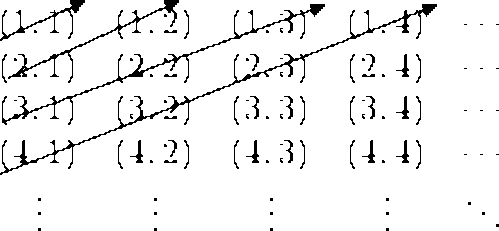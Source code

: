 draw((49, 140)--(50, 140));
draw((49, 140)--(49, 139));
draw((49, 140)--(50, 139));
draw((50, 140)--(51, 140));
draw((50, 140)--(51, 139));
draw((49, 139)--(50, 138));
draw((50, 139)--(51, 138));
draw((51, 140)--(52, 140));
draw((51, 140)--(52, 139));
draw((51, 139)--(52, 138));
draw((50, 138)--(50, 137));
draw((50, 138)--(51, 137));
draw((51, 138)--(52, 137));
draw((52, 140)--(53, 140));
draw((52, 140)--(53, 139));
draw((52, 139)--(53, 138));
draw((52, 138)--(53, 137));
draw((50, 137)--(49, 136));
draw((50, 137)--(50, 136));
draw((50, 137)--(51, 136));
draw((51, 137)--(52, 136));
draw((52, 137)--(53, 136));
draw((53, 140)--(54, 140));
draw((53, 140)--(54, 139));
draw((53, 139)--(54, 138));
draw((53, 138)--(54, 137));
draw((49, 136)--(48, 136));
draw((49, 136)--(48, 135));
draw((50, 136)--(51, 135));
draw((51, 136)--(52, 135));
draw((52, 136)--(53, 135));
draw((54, 140)--(55, 140));
draw((54, 140)--(55, 139));
draw((54, 139)--(55, 138));
draw((48, 136)--(47, 136));
draw((48, 136)--(47, 135));
draw((48, 135)--(49, 134));
draw((51, 135)--(51, 134));
draw((51, 135)--(52, 134));
draw((55, 140)--(56, 140));
draw((55, 140)--(56, 139));
draw((47, 136)--(46, 135));
draw((49, 134)--(49, 133));
draw((46, 135)--(45, 135));
draw((46, 135)--(45, 134));
draw((49, 133)--(50, 132));
draw((45, 135)--(44, 134));
draw((50, 132)--(50, 131));
draw((44, 134)--(43, 134));
draw((50, 131)--(50, 130));
draw((43, 134)--(42, 133));
draw((50, 130)--(50, 129));
draw((42, 133)--(41, 134));
draw((42, 133)--(41, 133));
draw((42, 133)--(41, 132));
draw((50, 129)--(50, 128));
draw((41, 134)--(41, 135));
draw((41, 134)--(40, 134));
draw((41, 133)--(40, 132));
draw((41, 132)--(41, 131));
draw((50, 128)--(50, 127));
draw((40, 134)--(39, 134));
draw((40, 132)--(39, 132));
draw((41, 131)--(41, 130));
draw((50, 127)--(50, 126));
draw((39, 132)--(38, 131));
draw((41, 130)--(41, 129));
draw((50, 126)--(50, 125));
draw((38, 131)--(37, 131));
draw((41, 129)--(41, 128));
draw((50, 125)--(50, 124));
draw((37, 131)--(36, 130));
draw((41, 128)--(41, 127));
draw((50, 124)--(49, 123));
draw((36, 130)--(35, 130));
draw((41, 127)--(41, 126));
draw((49, 123)--(49, 122));
draw((35, 130)--(34, 130));
draw((35, 130)--(34, 129));
draw((41, 126)--(41, 125));
draw((49, 122)--(48, 121));
draw((34, 130)--(33, 129));
draw((41, 125)--(40, 124));
draw((41, 125)--(41, 124));
draw((41, 125)--(42, 124));
draw((33, 129)--(32, 129));
draw((40, 124)--(39, 124));
draw((42, 124)--(43, 124));
draw((32, 129)--(31, 128));
draw((31, 128)--(30, 128));
draw((30, 128)--(29, 127));
draw((29, 127)--(28, 127));
draw((28, 127)--(27, 126));
draw((27, 126)--(26, 126));
draw((26, 126)--(25, 126));
draw((26, 126)--(25, 125));
draw((25, 126)--(24, 127));
draw((25, 126)--(24, 126));
draw((25, 126)--(24, 125));
draw((25, 125)--(24, 124));
draw((25, 125)--(25, 124));
draw((25, 125)--(26, 124));
draw((24, 127)--(24, 128));
draw((24, 126)--(23, 125));
draw((24, 125)--(23, 124));
draw((24, 128)--(24, 129));
draw((23, 125)--(22, 124));
draw((24, 129)--(24, 130));
draw((22, 124)--(21, 124));
draw((24, 130)--(24, 131));
draw((21, 124)--(20, 123));
draw((24, 131)--(24, 132));
draw((20, 123)--(19, 123));
draw((24, 132)--(24, 133));
draw((19, 123)--(18, 122));
draw((24, 133)--(23, 134));
draw((24, 133)--(24, 134));
draw((18, 122)--(17, 122));
draw((18, 122)--(17, 121));
draw((23, 134)--(24, 135));
draw((23, 134)--(22, 134));
draw((17, 122)--(16, 123));
draw((17, 122)--(16, 122));
draw((17, 122)--(16, 121));
draw((16, 123)--(15, 124));
draw((16, 122)--(15, 121));
draw((15, 124)--(15, 125));
draw((15, 121)--(14, 120));
draw((15, 125)--(15, 126));
draw((15, 126)--(15, 127));
draw((15, 127)--(15, 128));
draw((15, 128)--(15, 129));
draw((15, 129)--(15, 130));
draw((15, 130)--(15, 131));
draw((15, 131)--(15, 132));
draw((15, 132)--(16, 133));
draw((16, 133)--(16, 134));
draw((16, 134)--(17, 135));
draw((96, 140)--(97, 140));
draw((96, 140)--(96, 139));
draw((96, 140)--(97, 139));
draw((97, 140)--(98, 140));
draw((97, 140)--(98, 139));
draw((96, 139)--(97, 138));
draw((97, 139)--(98, 138));
draw((98, 140)--(99, 140));
draw((98, 140)--(99, 139));
draw((98, 139)--(99, 138));
draw((97, 138)--(97, 137));
draw((97, 138)--(98, 137));
draw((98, 138)--(99, 137));
draw((99, 140)--(100, 140));
draw((99, 140)--(100, 139));
draw((99, 139)--(100, 138));
draw((99, 138)--(100, 137));
draw((97, 137)--(96, 136));
draw((97, 137)--(97, 136));
draw((97, 137)--(98, 136));
draw((98, 137)--(99, 136));
draw((99, 137)--(100, 136));
draw((100, 140)--(101, 140));
draw((100, 140)--(101, 139));
draw((100, 139)--(101, 138));
draw((100, 138)--(101, 137));
draw((96, 136)--(95, 136));
draw((97, 136)--(98, 135));
draw((98, 136)--(99, 135));
draw((99, 136)--(100, 135));
draw((101, 140)--(102, 140));
draw((101, 140)--(102, 139));
draw((101, 139)--(102, 138));
draw((95, 136)--(94, 136));
draw((95, 136)--(94, 135));
draw((98, 135)--(98, 134));
draw((98, 135)--(99, 134));
draw((100, 135)--(101, 134));
draw((102, 140)--(103, 140));
draw((102, 140)--(103, 139));
draw((94, 136)--(93, 135));
draw((101, 134)--(101, 133));
draw((101, 134)--(102, 133));
draw((93, 135)--(92, 135));
draw((101, 133)--(101, 132));
draw((101, 133)--(102, 132));
draw((92, 135)--(91, 134));
draw((101, 132)--(101, 131));
draw((101, 132)--(102, 131));
draw((91, 134)--(90, 134));
draw((101, 131)--(101, 130));
draw((90, 134)--(89, 133));
draw((101, 130)--(100, 129));
draw((101, 130)--(101, 129));
draw((89, 133)--(88, 133));
draw((100, 129)--(100, 128));
draw((88, 133)--(87, 132));
draw((100, 128)--(99, 127));
draw((87, 132)--(86, 132));
draw((86, 132)--(85, 131));
draw((85, 131)--(84, 131));
draw((84, 131)--(83, 131));
draw((84, 131)--(83, 130));
draw((83, 131)--(82, 132));
draw((83, 131)--(82, 131));
draw((83, 131)--(82, 130));
draw((83, 130)--(82, 129));
draw((82, 132)--(82, 133));
draw((82, 131)--(81, 130));
draw((82, 129)--(82, 128));
draw((82, 133)--(81, 134));
draw((82, 133)--(82, 134));
draw((81, 130)--(80, 129));
draw((82, 128)--(82, 127));
draw((81, 134)--(82, 135));
draw((81, 134)--(80, 134));
draw((80, 129)--(79, 129));
draw((82, 127)--(82, 126));
draw((79, 129)--(78, 128));
draw((82, 126)--(82, 125));
draw((78, 128)--(77, 128));
draw((82, 125)--(81, 124));
draw((82, 125)--(82, 124));
draw((82, 125)--(83, 124));
draw((77, 128)--(76, 127));
draw((81, 124)--(80, 124));
draw((83, 124)--(84, 124));
draw((76, 127)--(75, 127));
draw((75, 127)--(74, 127));
draw((75, 127)--(74, 126));
draw((74, 127)--(73, 128));
draw((74, 127)--(73, 127));
draw((74, 127)--(73, 126));
draw((74, 126)--(73, 125));
draw((73, 128)--(73, 129));
draw((73, 127)--(72, 126));
draw((73, 125)--(73, 124));
draw((73, 129)--(73, 130));
draw((72, 126)--(71, 125));
draw((73, 124)--(74, 123));
draw((73, 130)--(73, 131));
draw((71, 125)--(70, 125));
draw((74, 123)--(74, 122));
draw((73, 131)--(73, 132));
draw((70, 125)--(69, 124));
draw((74, 122)--(75, 121));
draw((73, 132)--(74, 133));
draw((69, 124)--(68, 124));
draw((74, 133)--(74, 134));
draw((68, 124)--(67, 123));
draw((74, 134)--(75, 135));
draw((67, 123)--(66, 123));
draw((66, 123)--(65, 123));
draw((66, 123)--(65, 122));
draw((65, 123)--(64, 122));
draw((64, 122)--(63, 122));
draw((63, 122)--(62, 121));
draw((62, 121)--(61, 121));
draw((61, 121)--(60, 120));
draw((60, 120)--(59, 120));
draw((59, 120)--(58, 119));
draw((58, 119)--(57, 119));
draw((57, 119)--(56, 118));
draw((56, 118)--(55, 118));
draw((55, 118)--(54, 118));
draw((55, 118)--(54, 117));
draw((54, 118)--(53, 117));
draw((53, 117)--(52, 117));
draw((52, 117)--(51, 116));
draw((51, 116)--(50, 116));
draw((50, 116)--(49, 115));
draw((49, 115)--(48, 115));
draw((49, 115)--(48, 114));
draw((48, 115)--(47, 115));
draw((48, 115)--(47, 114));
draw((48, 114)--(48, 113));
draw((47, 115)--(46, 114));
draw((48, 113)--(49, 112));
draw((46, 114)--(45, 114));
draw((46, 114)--(45, 113));
draw((49, 112)--(49, 111));
draw((45, 114)--(44, 113));
draw((49, 111)--(50, 110));
draw((44, 113)--(43, 113));
draw((50, 110)--(50, 109));
draw((43, 113)--(42, 112));
draw((50, 109)--(50, 108));
draw((42, 112)--(41, 113));
draw((42, 112)--(41, 112));
draw((42, 112)--(41, 111));
draw((50, 108)--(50, 107));
draw((41, 113)--(40, 112));
draw((41, 112)--(40, 111));
draw((41, 111)--(41, 110));
draw((50, 107)--(50, 106));
draw((40, 112)--(39, 112));
draw((40, 112)--(39, 111));
draw((41, 110)--(41, 109));
draw((50, 106)--(50, 105));
draw((39, 111)--(38, 110));
draw((41, 109)--(41, 108));
draw((50, 105)--(50, 104));
draw((38, 110)--(37, 110));
draw((41, 108)--(41, 107));
draw((50, 104)--(50, 103));
draw((37, 110)--(36, 110));
draw((37, 110)--(36, 109));
draw((41, 107)--(41, 106));
draw((50, 103)--(50, 102));
draw((36, 110)--(35, 109));
draw((41, 106)--(41, 105));
draw((50, 102)--(49, 101));
draw((35, 109)--(34, 109));
draw((41, 105)--(41, 104));
draw((49, 101)--(49, 100));
draw((34, 109)--(33, 108));
draw((41, 104)--(41, 103));
draw((49, 100)--(48, 99));
draw((33, 108)--(32, 108));
draw((41, 103)--(40, 102));
draw((41, 103)--(41, 102));
draw((41, 103)--(42, 102));
draw((32, 108)--(31, 107));
draw((40, 102)--(39, 102));
draw((42, 102)--(43, 102));
draw((31, 107)--(30, 107));
draw((30, 107)--(29, 106));
draw((29, 106)--(28, 106));
draw((28, 106)--(27, 106));
draw((28, 106)--(27, 105));
draw((27, 106)--(26, 107));
draw((27, 106)--(26, 105));
draw((26, 107)--(26, 108));
draw((26, 107)--(25, 107));
draw((26, 107)--(25, 106));
draw((26, 105)--(25, 105));
draw((26, 105)--(25, 104));
draw((26, 108)--(26, 109));
draw((26, 108)--(27, 109));
draw((25, 106)--(24, 105));
draw((25, 105)--(24, 104));
draw((25, 104)--(26, 103));
draw((26, 109)--(26, 110));
draw((26, 109)--(27, 110));
draw((24, 105)--(23, 104));
draw((24, 104)--(23, 103));
draw((26, 103)--(27, 103));
draw((26, 103)--(25, 102));
draw((26, 103)--(26, 102));
draw((26, 103)--(27, 102));
draw((26, 110)--(26, 111));
draw((26, 110)--(27, 111));
draw((23, 104)--(22, 103));
draw((23, 103)--(22, 102));
draw((23, 103)--(23, 102));
draw((23, 103)--(24, 102));
draw((26, 111)--(26, 112));
draw((22, 103)--(21, 103));
draw((22, 103)--(21, 102));
draw((26, 112)--(25, 113));
draw((21, 103)--(20, 102));
draw((25, 113)--(24, 113));
draw((20, 102)--(19, 102));
draw((24, 113)--(23, 113));
draw((19, 102)--(18, 101));
draw((169, 138)--(170, 138));
draw((169, 138)--(169, 137));
draw((169, 138)--(170, 137));
draw((170, 138)--(171, 138));
draw((170, 138)--(171, 137));
draw((169, 137)--(170, 136));
draw((170, 137)--(171, 136));
draw((171, 138)--(172, 138));
draw((171, 138)--(172, 137));
draw((171, 137)--(172, 136));
draw((170, 136)--(169, 135));
draw((170, 136)--(170, 135));
draw((170, 136)--(171, 135));
draw((171, 136)--(172, 135));
draw((172, 138)--(173, 138));
draw((172, 138)--(173, 137));
draw((172, 137)--(173, 136));
draw((172, 136)--(173, 135));
draw((169, 135)--(168, 135));
draw((169, 135)--(170, 134));
draw((170, 135)--(171, 134));
draw((171, 135)--(172, 134));
draw((172, 135)--(173, 134));
draw((173, 138)--(174, 138));
draw((173, 138)--(174, 137));
draw((173, 137)--(174, 136));
draw((173, 136)--(174, 135));
draw((168, 135)--(167, 134));
draw((170, 134)--(171, 133));
draw((171, 134)--(172, 133));
draw((174, 138)--(175, 138));
draw((174, 138)--(175, 137));
draw((174, 137)--(175, 136));
draw((167, 134)--(166, 134));
draw((171, 133)--(171, 132));
draw((175, 138)--(176, 138));
draw((175, 138)--(176, 137));
draw((166, 134)--(165, 134));
draw((166, 134)--(165, 133));
draw((165, 134)--(164, 135));
draw((165, 134)--(164, 133));
draw((165, 133)--(166, 132));
draw((164, 133)--(163, 133));
draw((166, 132)--(166, 131));
draw((163, 133)--(162, 133));
draw((166, 131)--(166, 130));
draw((162, 133)--(161, 132));
draw((166, 130)--(166, 129));
draw((161, 132)--(160, 133));
draw((161, 132)--(160, 132));
draw((166, 129)--(166, 128));
draw((160, 133)--(159, 134));
draw((160, 133)--(159, 133));
draw((160, 133)--(159, 132));
draw((160, 132)--(159, 131));
draw((166, 128)--(166, 127));
draw((159, 134)--(158, 135));
draw((159, 132)--(158, 131));
draw((159, 131)--(158, 130));
draw((166, 127)--(166, 126));
draw((158, 135)--(157, 135));
draw((158, 131)--(157, 131));
draw((158, 131)--(157, 130));
draw((158, 130)--(159, 129));
draw((166, 126)--(166, 125));
draw((157, 135)--(156, 135));
draw((157, 131)--(156, 130));
draw((159, 129)--(159, 128));
draw((159, 129)--(160, 128));
draw((166, 125)--(166, 124));
draw((156, 130)--(155, 130));
draw((159, 128)--(159, 127));
draw((159, 128)--(160, 127));
draw((166, 124)--(165, 123));
draw((155, 130)--(154, 130));
draw((159, 127)--(159, 126));
draw((159, 127)--(160, 126));
draw((165, 123)--(165, 122));
draw((154, 130)--(153, 129));
draw((159, 126)--(159, 125));
draw((159, 126)--(160, 125));
draw((165, 122)--(164, 121));
draw((153, 129)--(152, 129));
draw((159, 125)--(158, 124));
draw((159, 125)--(159, 124));
draw((152, 129)--(151, 129));
draw((151, 129)--(150, 128));
draw((150, 128)--(149, 128));
draw((149, 128)--(148, 128));
draw((149, 128)--(148, 127));
draw((148, 128)--(147, 127));
draw((147, 127)--(146, 127));
draw((146, 127)--(145, 126));
draw((145, 126)--(144, 126));
draw((144, 126)--(143, 126));
draw((143, 126)--(142, 125));
draw((142, 125)--(141, 125));
draw((142, 125)--(141, 124));
draw((142, 125)--(142, 124));
draw((141, 125)--(140, 126));
draw((141, 125)--(140, 125));
draw((141, 125)--(140, 124));
draw((140, 126)--(140, 127));
draw((140, 125)--(139, 124));
draw((140, 127)--(140, 128));
draw((139, 124)--(138, 124));
draw((140, 128)--(140, 129));
draw((138, 124)--(137, 124));
draw((138, 124)--(137, 123));
draw((140, 129)--(140, 130));
draw((137, 124)--(136, 123));
draw((140, 130)--(140, 131));
draw((136, 123)--(135, 123));
draw((140, 131)--(140, 132));
draw((135, 123)--(134, 122));
draw((140, 132)--(140, 133));
draw((134, 122)--(133, 122));
draw((134, 122)--(133, 121));
draw((140, 133)--(139, 134));
draw((140, 133)--(140, 134));
draw((133, 122)--(132, 123));
draw((133, 122)--(132, 122));
draw((133, 122)--(132, 121));
draw((139, 134)--(140, 135));
draw((139, 134)--(138, 134));
draw((132, 123)--(131, 124));
draw((132, 122)--(131, 121));
draw((131, 124)--(131, 125));
draw((131, 121)--(130, 121));
draw((131, 125)--(131, 126));
draw((130, 121)--(129, 121));
draw((131, 126)--(131, 127));
draw((129, 121)--(128, 120));
draw((131, 127)--(131, 128));
draw((128, 120)--(127, 120));
draw((131, 128)--(131, 129));
draw((127, 120)--(126, 120));
draw((127, 120)--(126, 119));
draw((131, 129)--(131, 130));
draw((126, 120)--(125, 119));
draw((131, 130)--(131, 131));
draw((125, 119)--(124, 119));
draw((131, 131)--(131, 132));
draw((124, 119)--(123, 118));
draw((131, 132)--(132, 133));
draw((123, 118)--(122, 118));
draw((132, 133)--(132, 134));
draw((122, 118)--(121, 118));
draw((132, 134)--(133, 135));
draw((121, 118)--(120, 117));
draw((120, 117)--(119, 117));
draw((119, 117)--(118, 117));
draw((118, 117)--(117, 116));
draw((117, 116)--(116, 116));
draw((116, 116)--(115, 116));
draw((116, 116)--(115, 115));
draw((115, 116)--(114, 115));
draw((114, 115)--(113, 115));
draw((113, 115)--(112, 114));
draw((112, 114)--(111, 114));
draw((111, 114)--(110, 114));
draw((110, 114)--(109, 113));
draw((109, 113)--(108, 113));
draw((108, 113)--(107, 113));
draw((108, 113)--(107, 112));
draw((107, 113)--(106, 113));
draw((107, 113)--(106, 112));
draw((107, 112)--(107, 111));
draw((106, 113)--(105, 112));
draw((107, 111)--(108, 110));
draw((105, 112)--(104, 112));
draw((108, 110)--(108, 109));
draw((104, 112)--(103, 111));
draw((108, 109)--(108, 108));
draw((103, 111)--(102, 111));
draw((103, 111)--(102, 110));
draw((108, 108)--(108, 107));
draw((102, 111)--(101, 112));
draw((102, 111)--(101, 111));
draw((102, 111)--(101, 110));
draw((102, 110)--(101, 109));
draw((102, 110)--(102, 109));
draw((108, 107)--(108, 106));
draw((101, 112)--(100, 113));
draw((101, 111)--(100, 110));
draw((101, 109)--(101, 108));
draw((108, 106)--(108, 105));
draw((100, 113)--(99, 113));
draw((100, 110)--(99, 110));
draw((101, 108)--(100, 107));
draw((101, 108)--(101, 107));
draw((108, 105)--(108, 104));
draw((99, 113)--(98, 113));
draw((99, 110)--(98, 109));
draw((100, 107)--(100, 106));
draw((108, 104)--(108, 103));
draw((98, 109)--(97, 110));
draw((98, 109)--(97, 109));
draw((100, 106)--(99, 105));
draw((108, 103)--(108, 102));
draw((97, 110)--(96, 111));
draw((97, 110)--(96, 110));
draw((97, 110)--(96, 109));
draw((108, 102)--(107, 101));
draw((96, 109)--(95, 108));
draw((107, 101)--(107, 100));
draw((95, 108)--(94, 108));
draw((107, 100)--(106, 99));
draw((94, 108)--(93, 108));
draw((93, 108)--(92, 107));
draw((92, 107)--(91, 107));
draw((91, 107)--(90, 107));
draw((91, 107)--(90, 106));
draw((90, 107)--(89, 106));
draw((89, 106)--(88, 106));
draw((88, 106)--(87, 105));
draw((87, 105)--(86, 105));
draw((86, 105)--(85, 105));
draw((86, 105)--(85, 104));
draw((85, 105)--(84, 104));
draw((85, 104)--(84, 103));
draw((85, 104)--(85, 103));
draw((84, 104)--(83, 104));
draw((84, 104)--(83, 103));
draw((84, 103)--(83, 102));
draw((84, 103)--(84, 102));
draw((84, 103)--(85, 102));
draw((83, 104)--(82, 105));
draw((83, 104)--(82, 104));
draw((83, 104)--(82, 103));
draw((83, 103)--(82, 102));
draw((82, 105)--(83, 106));
draw((82, 105)--(81, 104));
draw((82, 104)--(81, 103));
draw((82, 103)--(81, 102));
draw((83, 106)--(83, 107));
draw((83, 106)--(84, 107));
draw((81, 104)--(80, 103));
draw((81, 103)--(80, 102));
draw((83, 107)--(84, 108));
draw((80, 103)--(79, 103));
draw((80, 103)--(79, 102));
draw((84, 108)--(84, 109));
draw((84, 108)--(85, 109));
draw((79, 103)--(78, 102));
draw((84, 109)--(84, 110));
draw((84, 109)--(85, 110));
draw((78, 102)--(77, 102));
draw((84, 110)--(84, 111));
draw((84, 110)--(85, 111));
draw((77, 102)--(76, 101));
draw((84, 111)--(84, 112));
draw((76, 101)--(75, 101));
draw((84, 112)--(83, 113));
draw((75, 101)--(74, 101));
draw((75, 101)--(74, 100));
draw((83, 113)--(82, 113));
draw((74, 101)--(73, 102));
draw((74, 101)--(73, 101));
draw((74, 101)--(73, 100));
draw((74, 100)--(75, 99));
draw((82, 113)--(81, 113));
draw((73, 102)--(73, 103));
draw((73, 101)--(72, 100));
draw((73, 103)--(73, 104));
draw((72, 100)--(71, 100));
draw((73, 104)--(73, 105));
draw((71, 100)--(70, 99));
draw((73, 105)--(73, 106));
draw((70, 99)--(69, 99));
draw((73, 106)--(73, 107));
draw((69, 99)--(68, 99));
draw((69, 99)--(68, 98));
draw((73, 107)--(73, 108));
draw((68, 99)--(67, 98));
draw((73, 108)--(73, 109));
draw((67, 98)--(66, 98));
draw((73, 109)--(73, 110));
draw((66, 98)--(65, 97));
draw((73, 110)--(74, 111));
draw((65, 97)--(64, 97));
draw((74, 111)--(74, 112));
draw((64, 97)--(63, 97));
draw((74, 112)--(75, 113));
draw((63, 97)--(62, 96));
draw((62, 96)--(61, 96));
draw((61, 96)--(60, 96));
draw((60, 96)--(59, 95));
draw((59, 95)--(58, 95));
draw((58, 95)--(57, 95));
draw((58, 95)--(57, 94));
draw((57, 95)--(56, 94));
draw((56, 94)--(55, 94));
draw((55, 94)--(54, 93));
draw((54, 93)--(53, 93));
draw((53, 93)--(52, 93));
draw((52, 93)--(51, 92));
draw((51, 92)--(50, 92));
draw((50, 92)--(49, 92));
draw((50, 92)--(49, 91));
draw((49, 92)--(48, 92));
draw((49, 92)--(48, 91));
draw((49, 91)--(49, 90));
draw((48, 92)--(47, 91));
draw((49, 90)--(50, 89));
draw((47, 91)--(46, 91));
draw((50, 89)--(50, 88));
draw((46, 91)--(45, 90));
draw((50, 88)--(50, 87));
draw((45, 90)--(44, 90));
draw((50, 87)--(50, 86));
draw((44, 90)--(43, 89));
draw((50, 86)--(50, 85));
draw((43, 89)--(42, 89));
draw((50, 85)--(50, 84));
draw((42, 89)--(41, 90));
draw((42, 89)--(41, 89));
draw((42, 89)--(41, 88));
draw((50, 84)--(50, 83));
draw((41, 90)--(40, 91));
draw((41, 90)--(41, 91));
draw((41, 89)--(40, 88));
draw((41, 88)--(41, 87));
draw((50, 83)--(50, 82));
draw((40, 91)--(41, 92));
draw((40, 91)--(39, 91));
draw((40, 88)--(39, 88));
draw((41, 87)--(41, 86));
draw((50, 82)--(50, 81));
draw((39, 88)--(38, 88));
draw((41, 86)--(41, 85));
draw((50, 81)--(49, 80));
draw((38, 88)--(37, 87));
draw((41, 85)--(41, 84));
draw((49, 80)--(49, 79));
draw((37, 87)--(36, 87));
draw((41, 84)--(41, 83));
draw((49, 79)--(48, 78));
draw((36, 87)--(35, 87));
draw((41, 83)--(41, 82));
draw((35, 87)--(34, 86));
draw((41, 82)--(40, 81));
draw((41, 82)--(41, 81));
draw((41, 82)--(42, 81));
draw((34, 86)--(33, 86));
draw((40, 81)--(39, 81));
draw((42, 81)--(43, 81));
draw((33, 86)--(32, 86));
draw((33, 86)--(32, 85));
draw((32, 86)--(31, 85));
draw((31, 85)--(30, 85));
draw((30, 85)--(29, 84));
draw((29, 84)--(28, 84));
draw((28, 84)--(27, 85));
draw((28, 84)--(27, 84));
draw((28, 84)--(27, 83));
draw((27, 85)--(26, 86));
draw((27, 85)--(26, 85));
draw((27, 85)--(26, 84));
draw((27, 84)--(26, 83));
draw((27, 83)--(26, 82));
draw((27, 83)--(27, 82));
draw((26, 86)--(25, 87));
draw((26, 84)--(25, 83));
draw((26, 82)--(25, 81));
draw((26, 82)--(26, 81));
draw((25, 87)--(26, 88));
draw((25, 87)--(24, 87));
draw((25, 83)--(24, 83));
draw((26, 88)--(26, 89));
draw((26, 88)--(27, 89));
draw((24, 83)--(23, 82));
draw((26, 89)--(26, 90));
draw((26, 89)--(27, 90));
draw((23, 82)--(22, 83));
draw((23, 82)--(22, 82));
draw((23, 82)--(22, 81));
draw((26, 90)--(26, 91));
draw((22, 83)--(21, 83));
draw((22, 83)--(21, 82));
draw((22, 82)--(21, 81));
draw((26, 91)--(25, 92));
draw((21, 82)--(20, 81));
draw((25, 92)--(24, 92));
draw((20, 81)--(19, 81));
draw((24, 92)--(23, 92));
draw((19, 81)--(18, 80));
draw((18, 80)--(17, 80));
draw((17, 80)--(16, 80));
draw((17, 80)--(16, 79));
draw((16, 80)--(15, 81));
draw((16, 80)--(15, 80));
draw((16, 80)--(15, 79));
draw((16, 79)--(17, 78));
draw((15, 81)--(15, 82));
draw((15, 82)--(15, 83));
draw((15, 83)--(15, 84));
draw((15, 84)--(15, 85));
draw((15, 85)--(15, 86));
draw((15, 86)--(15, 87));
draw((15, 87)--(15, 88));
draw((15, 88)--(15, 89));
draw((15, 89)--(16, 90));
draw((16, 90)--(16, 91));
draw((16, 91)--(17, 92));
draw((225, 138)--(226, 138));
draw((225, 138)--(225, 137));
draw((225, 138)--(226, 137));
draw((226, 138)--(227, 138));
draw((226, 138)--(227, 137));
draw((225, 137)--(226, 136));
draw((226, 137)--(227, 136));
draw((227, 138)--(228, 138));
draw((227, 138)--(228, 137));
draw((227, 137)--(228, 136));
draw((226, 136)--(225, 135));
draw((226, 136)--(226, 135));
draw((226, 136)--(227, 135));
draw((227, 136)--(228, 135));
draw((228, 138)--(229, 138));
draw((228, 138)--(229, 137));
draw((228, 137)--(229, 136));
draw((228, 136)--(229, 135));
draw((225, 135)--(224, 135));
draw((225, 135)--(224, 134));
draw((225, 135)--(226, 134));
draw((226, 135)--(227, 134));
draw((227, 135)--(228, 134));
draw((228, 135)--(229, 134));
draw((229, 138)--(230, 138));
draw((229, 138)--(230, 137));
draw((229, 137)--(230, 136));
draw((229, 136)--(230, 135));
draw((224, 135)--(223, 134));
draw((224, 134)--(223, 133));
draw((226, 134)--(227, 133));
draw((227, 134)--(228, 133));
draw((230, 138)--(231, 138));
draw((230, 138)--(231, 137));
draw((230, 137)--(231, 136));
draw((223, 134)--(222, 135));
draw((223, 134)--(222, 134));
draw((223, 133)--(224, 132));
draw((227, 133)--(227, 132));
draw((231, 138)--(232, 138));
draw((231, 138)--(232, 137));
draw((222, 134)--(221, 133));
draw((224, 132)--(224, 131));
draw((221, 133)--(220, 133));
draw((224, 131)--(224, 130));
draw((220, 133)--(219, 133));
draw((224, 130)--(224, 129));
draw((219, 133)--(218, 132));
draw((224, 129)--(224, 128));
draw((218, 132)--(217, 133));
draw((218, 132)--(217, 132));
draw((218, 132)--(217, 131));
draw((224, 128)--(224, 127));
draw((217, 133)--(216, 134));
draw((217, 133)--(217, 134));
draw((217, 133)--(216, 133));
draw((217, 133)--(216, 132));
draw((217, 132)--(216, 131));
draw((217, 131)--(216, 130));
draw((217, 131)--(217, 130));
draw((224, 127)--(224, 126));
draw((216, 134)--(217, 135));
draw((216, 132)--(215, 131));
draw((216, 130)--(216, 129));
draw((216, 130)--(217, 129));
draw((224, 126)--(224, 125));
draw((215, 131)--(214, 131));
draw((216, 129)--(216, 128));
draw((216, 129)--(217, 128));
draw((224, 125)--(224, 124));
draw((214, 131)--(213, 130));
draw((216, 128)--(215, 127));
draw((216, 128)--(216, 127));
draw((216, 128)--(217, 127));
draw((217, 128)--(218, 127));
draw((224, 124)--(223, 123));
draw((213, 130)--(212, 130));
draw((215, 127)--(214, 127));
draw((215, 127)--(216, 126));
draw((216, 127)--(217, 126));
draw((223, 123)--(223, 122));
draw((212, 130)--(211, 130));
draw((212, 130)--(211, 129));
draw((214, 127)--(213, 127));
draw((216, 126)--(216, 125));
draw((216, 126)--(217, 125));
draw((223, 122)--(222, 121));
draw((211, 130)--(210, 129));
draw((213, 127)--(212, 127));
draw((216, 125)--(215, 124));
draw((216, 125)--(216, 124));
draw((216, 125)--(217, 124));
draw((217, 125)--(218, 124));
draw((210, 129)--(209, 129));
draw((209, 129)--(208, 128));
draw((208, 128)--(207, 128));
draw((207, 128)--(206, 128));
draw((207, 128)--(206, 127));
draw((206, 128)--(205, 127));
draw((205, 127)--(204, 127));
draw((204, 127)--(203, 126));
draw((203, 126)--(202, 126));
draw((202, 126)--(201, 126));
draw((201, 126)--(200, 125));
draw((200, 125)--(199, 125));
draw((200, 125)--(199, 124));
draw((200, 125)--(200, 124));
draw((199, 125)--(198, 126));
draw((199, 125)--(198, 125));
draw((199, 125)--(198, 124));
draw((198, 126)--(198, 127));
draw((198, 125)--(197, 124));
draw((198, 127)--(198, 128));
draw((197, 124)--(196, 124));
draw((198, 128)--(198, 129));
draw((196, 124)--(195, 123));
draw((198, 129)--(198, 130));
draw((195, 123)--(194, 123));
draw((198, 130)--(198, 131));
draw((194, 123)--(193, 123));
draw((194, 123)--(193, 122));
draw((198, 131)--(198, 132));
draw((193, 123)--(192, 122));
draw((198, 132)--(198, 133));
draw((192, 122)--(191, 122));
draw((192, 122)--(191, 121));
draw((198, 133)--(197, 134));
draw((198, 133)--(198, 134));
draw((191, 122)--(190, 123));
draw((191, 122)--(190, 122));
draw((191, 122)--(190, 121));
draw((197, 134)--(198, 135));
draw((197, 134)--(196, 134));
draw((190, 123)--(189, 124));
draw((190, 122)--(189, 121));
draw((189, 124)--(189, 125));
draw((189, 121)--(188, 121));
draw((189, 125)--(189, 126));
draw((188, 121)--(187, 120));
draw((189, 126)--(189, 127));
draw((187, 120)--(186, 120));
draw((189, 127)--(189, 128));
draw((186, 120)--(185, 119));
draw((189, 128)--(189, 129));
draw((185, 119)--(184, 119));
draw((189, 129)--(189, 130));
draw((184, 119)--(183, 119));
draw((189, 130)--(189, 131));
draw((183, 119)--(182, 118));
draw((189, 131)--(189, 132));
draw((182, 118)--(181, 118));
draw((189, 132)--(190, 133));
draw((181, 118)--(180, 118));
draw((181, 118)--(180, 117));
draw((190, 133)--(190, 134));
draw((180, 118)--(179, 117));
draw((190, 134)--(191, 135));
draw((179, 117)--(178, 117));
draw((178, 117)--(177, 116));
draw((177, 116)--(176, 116));
draw((176, 116)--(175, 116));
draw((175, 116)--(174, 115));
draw((174, 115)--(173, 115));
draw((173, 115)--(172, 114));
draw((172, 114)--(171, 114));
draw((171, 114)--(170, 114));
draw((170, 114)--(169, 113));
draw((169, 113)--(168, 113));
draw((168, 113)--(167, 113));
draw((168, 113)--(167, 112));
draw((167, 113)--(166, 112));
draw((166, 112)--(165, 112));
draw((166, 112)--(165, 111));
draw((165, 112)--(164, 113));
draw((165, 112)--(164, 111));
draw((165, 111)--(166, 110));
draw((164, 111)--(163, 111));
draw((166, 110)--(166, 109));
draw((163, 111)--(162, 111));
draw((163, 111)--(162, 110));
draw((166, 109)--(166, 108));
draw((162, 111)--(161, 110));
draw((166, 108)--(166, 107));
draw((161, 110)--(160, 111));
draw((161, 110)--(160, 110));
draw((166, 107)--(166, 106));
draw((160, 111)--(159, 112));
draw((160, 111)--(159, 111));
draw((160, 111)--(159, 110));
draw((160, 110)--(159, 109));
draw((166, 106)--(166, 105));
draw((159, 112)--(158, 113));
draw((159, 110)--(158, 109));
draw((159, 109)--(158, 108));
draw((166, 105)--(166, 104));
draw((158, 113)--(157, 113));
draw((158, 109)--(157, 109));
draw((158, 109)--(157, 108));
draw((158, 108)--(159, 107));
draw((166, 104)--(166, 103));
draw((157, 113)--(156, 113));
draw((157, 109)--(156, 108));
draw((159, 107)--(159, 106));
draw((159, 107)--(160, 106));
draw((166, 103)--(166, 102));
draw((156, 108)--(155, 108));
draw((159, 106)--(159, 105));
draw((159, 106)--(160, 105));
draw((166, 102)--(165, 101));
draw((155, 108)--(154, 107));
draw((159, 105)--(159, 104));
draw((159, 105)--(160, 104));
draw((165, 101)--(165, 100));
draw((154, 107)--(153, 107));
draw((159, 104)--(159, 103));
draw((159, 104)--(160, 103));
draw((165, 100)--(164, 99));
draw((153, 107)--(152, 107));
draw((159, 103)--(158, 102));
draw((159, 103)--(159, 102));
draw((152, 107)--(151, 106));
draw((151, 106)--(150, 106));
draw((150, 106)--(149, 106));
draw((150, 106)--(149, 105));
draw((149, 106)--(148, 105));
draw((148, 105)--(147, 105));
draw((147, 105)--(146, 104));
draw((146, 104)--(145, 104));
draw((146, 104)--(147, 103));
draw((145, 104)--(144, 104));
draw((147, 103)--(147, 102));
draw((147, 103)--(148, 102));
draw((144, 104)--(143, 104));
draw((144, 104)--(143, 103));
draw((143, 104)--(142, 103));
draw((143, 103)--(142, 102));
draw((143, 103)--(143, 102));
draw((142, 103)--(141, 103));
draw((142, 103)--(141, 102));
draw((141, 103)--(140, 102));
draw((140, 102)--(139, 102));
draw((139, 102)--(138, 103));
draw((139, 102)--(138, 102));
draw((139, 102)--(138, 101));
draw((138, 103)--(137, 102));
draw((138, 102)--(137, 101));
draw((137, 102)--(136, 101));
draw((137, 101)--(136, 100));
draw((136, 101)--(135, 100));
draw((135, 100)--(134, 100));
draw((134, 100)--(133, 99));
draw((133, 99)--(132, 100));
draw((133, 99)--(132, 99));
draw((132, 100)--(132, 101));
draw((132, 100)--(131, 99));
draw((132, 101)--(131, 102));
draw((131, 99)--(130, 98));
draw((131, 102)--(131, 103));
draw((130, 98)--(129, 98));
draw((131, 103)--(131, 104));
draw((129, 98)--(128, 97));
draw((131, 104)--(131, 105));
draw((128, 97)--(127, 97));
draw((131, 105)--(131, 106));
draw((127, 97)--(126, 97));
draw((131, 106)--(131, 107));
draw((126, 97)--(125, 96));
draw((131, 107)--(131, 108));
draw((125, 96)--(124, 96));
draw((131, 108)--(131, 109));
draw((124, 96)--(123, 96));
draw((124, 96)--(123, 95));
draw((131, 109)--(131, 110));
draw((123, 96)--(122, 95));
draw((131, 110)--(132, 111));
draw((122, 95)--(121, 95));
draw((132, 111)--(132, 112));
draw((121, 95)--(120, 94));
draw((132, 112)--(133, 113));
draw((120, 94)--(119, 94));
draw((119, 94)--(118, 94));
draw((119, 94)--(118, 93));
draw((118, 94)--(117, 93));
draw((117, 93)--(116, 93));
draw((116, 93)--(115, 92));
draw((115, 92)--(114, 92));
draw((114, 92)--(113, 92));
draw((113, 92)--(112, 91));
draw((112, 91)--(111, 91));
draw((111, 91)--(110, 90));
draw((110, 90)--(109, 90));
draw((109, 90)--(108, 90));
draw((109, 90)--(108, 89));
draw((108, 90)--(107, 91));
draw((108, 90)--(107, 90));
draw((108, 90)--(107, 89));
draw((108, 89)--(108, 88));
draw((107, 91)--(106, 92));
draw((107, 90)--(106, 89));
draw((108, 88)--(108, 87));
draw((106, 89)--(105, 89));
draw((106, 89)--(105, 88));
draw((108, 87)--(108, 86));
draw((105, 89)--(104, 88));
draw((108, 86)--(108, 85));
draw((104, 88)--(103, 88));
draw((108, 85)--(108, 84));
draw((103, 88)--(102, 89));
draw((103, 88)--(102, 88));
draw((103, 88)--(102, 87));
draw((108, 84)--(108, 83));
draw((102, 89)--(101, 90));
draw((102, 89)--(102, 90));
draw((102, 89)--(101, 89));
draw((102, 89)--(101, 88));
draw((102, 88)--(101, 87));
draw((102, 87)--(101, 86));
draw((108, 83)--(108, 82));
draw((101, 90)--(101, 91));
draw((101, 88)--(100, 87));
draw((101, 87)--(100, 86));
draw((101, 86)--(100, 85));
draw((108, 82)--(108, 81));
draw((101, 91)--(100, 92));
draw((100, 87)--(99, 86));
draw((100, 85)--(99, 84));
draw((108, 81)--(107, 80));
draw((100, 92)--(99, 92));
draw((99, 86)--(98, 86));
draw((107, 80)--(107, 79));
draw((99, 92)--(98, 92));
draw((98, 86)--(97, 85));
draw((107, 79)--(106, 78));
draw((97, 85)--(96, 85));
draw((96, 85)--(95, 85));
draw((95, 85)--(94, 84));
draw((94, 84)--(93, 84));
draw((93, 84)--(92, 84));
draw((93, 84)--(92, 83));
draw((92, 84)--(91, 83));
draw((91, 83)--(90, 83));
draw((91, 83)--(90, 82));
draw((90, 83)--(89, 82));
draw((90, 82)--(89, 81));
draw((90, 82)--(90, 81));
draw((89, 82)--(88, 82));
draw((88, 82)--(87, 82));
draw((87, 82)--(86, 81));
draw((86, 81)--(85, 82));
draw((86, 81)--(85, 81));
draw((85, 82)--(84, 83));
draw((85, 82)--(85, 83));
draw((85, 82)--(84, 82));
draw((85, 82)--(84, 81));
draw((85, 81)--(84, 80));
draw((84, 83)--(84, 84));
draw((84, 83)--(85, 84));
draw((84, 82)--(83, 81));
draw((84, 81)--(83, 80));
draw((84, 84)--(84, 85));
draw((84, 84)--(85, 85));
draw((83, 81)--(82, 80));
draw((84, 85)--(84, 86));
draw((82, 80)--(81, 79));
draw((84, 86)--(83, 87));
draw((81, 79)--(80, 79));
draw((83, 87)--(84, 88));
draw((83, 87)--(82, 87));
draw((80, 79)--(79, 79));
draw((80, 79)--(79, 78));
draw((84, 88)--(84, 89));
draw((84, 88)--(85, 89));
draw((79, 79)--(78, 78));
draw((84, 89)--(84, 90));
draw((84, 89)--(85, 90));
draw((78, 78)--(77, 78));
draw((84, 90)--(84, 91));
draw((77, 78)--(76, 77));
draw((84, 91)--(83, 92));
draw((76, 77)--(75, 78));
draw((76, 77)--(75, 77));
draw((83, 92)--(82, 92));
draw((75, 78)--(74, 79));
draw((75, 78)--(74, 77));
draw((75, 77)--(74, 76));
draw((82, 92)--(81, 92));
draw((74, 79)--(74, 80));
draw((74, 77)--(73, 76));
draw((74, 80)--(73, 81));
draw((73, 76)--(72, 76));
draw((73, 81)--(73, 82));
draw((72, 76)--(71, 75));
draw((73, 82)--(73, 83));
draw((71, 75)--(70, 75));
draw((73, 83)--(73, 84));
draw((70, 75)--(69, 75));
draw((73, 84)--(73, 85));
draw((69, 75)--(68, 74));
draw((73, 85)--(73, 86));
draw((68, 74)--(67, 74));
draw((73, 86)--(73, 87));
draw((67, 74)--(66, 73));
draw((73, 87)--(73, 88));
draw((66, 73)--(65, 73));
draw((73, 88)--(73, 89));
draw((65, 73)--(64, 73));
draw((73, 89)--(74, 90));
draw((64, 73)--(63, 72));
draw((74, 90)--(74, 91));
draw((63, 72)--(62, 72));
draw((74, 91)--(75, 92));
draw((62, 72)--(61, 72));
draw((62, 72)--(61, 71));
draw((61, 72)--(60, 71));
draw((60, 71)--(59, 71));
draw((59, 71)--(58, 70));
draw((58, 70)--(57, 70));
draw((57, 70)--(56, 70));
draw((56, 70)--(55, 69));
draw((55, 69)--(54, 69));
draw((54, 69)--(53, 68));
draw((53, 68)--(52, 68));
draw((52, 68)--(51, 68));
draw((51, 68)--(50, 68));
draw((51, 68)--(50, 67));
draw((50, 68)--(49, 69));
draw((50, 68)--(49, 68));
draw((50, 68)--(49, 67));
draw((50, 67)--(50, 66));
draw((49, 69)--(48, 70));
draw((49, 68)--(48, 67));
draw((49, 67)--(48, 66));
draw((50, 66)--(50, 65));
draw((48, 67)--(47, 66));
draw((50, 65)--(50, 64));
draw((47, 66)--(46, 66));
draw((50, 64)--(50, 63));
draw((46, 66)--(45, 65));
draw((50, 63)--(50, 62));
draw((45, 65)--(44, 65));
draw((50, 62)--(50, 61));
draw((44, 65)--(43, 65));
draw((50, 61)--(50, 60));
draw((43, 65)--(42, 64));
draw((50, 60)--(50, 59));
draw((42, 64)--(41, 65));
draw((42, 64)--(41, 64));
draw((42, 64)--(41, 63));
draw((50, 59)--(49, 58));
draw((41, 65)--(41, 66));
draw((41, 64)--(40, 63));
draw((41, 63)--(41, 62));
draw((49, 58)--(49, 57));
draw((41, 66)--(41, 67));
draw((40, 63)--(39, 63));
draw((41, 62)--(41, 61));
draw((49, 57)--(48, 56));
draw((41, 67)--(41, 68));
draw((39, 63)--(38, 63));
draw((41, 61)--(41, 60));
draw((41, 68)--(40, 69));
draw((41, 68)--(41, 69));
draw((38, 63)--(37, 62));
draw((41, 60)--(40, 59));
draw((41, 60)--(41, 59));
draw((41, 60)--(42, 59));
draw((40, 69)--(41, 70));
draw((40, 69)--(39, 69));
draw((37, 62)--(36, 62));
draw((40, 59)--(39, 59));
draw((42, 59)--(43, 59));
draw((36, 62)--(35, 61));
draw((35, 61)--(34, 61));
draw((34, 61)--(33, 61));
draw((33, 61)--(32, 60));
draw((32, 60)--(31, 60));
draw((32, 60)--(31, 59));
draw((32, 60)--(32, 59));
draw((31, 60)--(30, 60));
draw((31, 60)--(30, 59));
draw((30, 60)--(29, 59));
draw((29, 59)--(28, 59));
draw((28, 59)--(27, 59));
draw((28, 59)--(27, 58));
draw((27, 59)--(26, 60));
draw((27, 59)--(26, 59));
draw((27, 59)--(26, 58));
draw((26, 60)--(25, 61));
draw((26, 60)--(26, 61));
draw((26, 60)--(25, 60));
draw((26, 60)--(25, 59));
draw((26, 59)--(25, 58));
draw((25, 61)--(24, 62));
draw((25, 61)--(25, 62));
draw((25, 61)--(26, 62));
draw((26, 61)--(27, 62));
draw((25, 60)--(24, 59));
draw((25, 58)--(24, 57));
draw((24, 62)--(25, 63));
draw((24, 62)--(23, 62));
draw((25, 62)--(26, 63));
draw((24, 57)--(23, 57));
draw((25, 63)--(25, 64));
draw((25, 63)--(26, 64));
draw((23, 62)--(22, 62));
draw((23, 57)--(22, 56));
draw((25, 64)--(25, 65));
draw((25, 64)--(26, 65));
draw((22, 62)--(21, 62));
draw((22, 56)--(21, 56));
draw((25, 65)--(25, 66));
draw((25, 65)--(26, 66));
draw((21, 56)--(20, 56));
draw((25, 66)--(25, 67));
draw((25, 66)--(26, 67));
draw((20, 56)--(19, 55));
draw((25, 67)--(25, 68));
draw((25, 67)--(26, 68));
draw((19, 55)--(18, 55));
draw((25, 68)--(25, 69));
draw((25, 68)--(26, 69));
draw((18, 55)--(17, 56));
draw((18, 55)--(17, 55));
draw((18, 55)--(17, 54));
draw((25, 69)--(26, 70));
draw((17, 56)--(16, 57));
draw((17, 55)--(16, 54));
draw((16, 57)--(16, 58));
draw((16, 54)--(15, 54));
draw((16, 58)--(15, 59));
draw((15, 54)--(14, 53));
draw((15, 59)--(15, 60));
draw((15, 60)--(15, 61));
draw((15, 61)--(15, 62));
draw((15, 62)--(15, 63));
draw((15, 63)--(15, 64));
draw((15, 64)--(15, 65));
draw((15, 65)--(15, 66));
draw((15, 66)--(15, 67));
draw((15, 67)--(16, 68));
draw((16, 68)--(16, 69));
draw((16, 69)--(17, 70));
draw((106, 135)--(107, 134));
draw((107, 134)--(107, 133));
draw((107, 133)--(108, 132));
draw((108, 132)--(108, 131));
draw((108, 131)--(108, 130));
draw((108, 130)--(108, 129));
draw((108, 129)--(108, 128));
draw((108, 128)--(108, 127));
draw((108, 127)--(108, 126));
draw((108, 126)--(108, 125));
draw((108, 125)--(108, 124));
draw((108, 124)--(107, 123));
draw((107, 123)--(107, 122));
draw((107, 122)--(106, 121));
draw((96, 133)--(96, 132));
draw((96, 133)--(97, 132));
draw((154, 133)--(155, 133));
draw((246, 128)--(247, 128));
draw((254, 128)--(255, 128));
draw((262, 128)--(263, 128));
draw((154, 126)--(155, 126));
draw((154, 126)--(154, 125));
draw((154, 125)--(155, 124));
draw((31, 125)--(31, 124));
draw((31, 125)--(32, 124));
draw((89, 125)--(89, 124));
draw((89, 125)--(90, 124));
draw((97, 125)--(96, 124));
draw((97, 125)--(97, 124));
draw((97, 125)--(98, 124));
draw((98, 124)--(99, 124));
draw((99, 124)--(100, 124));
draw((100, 124)--(101, 125));
draw((100, 124)--(101, 124));
draw((101, 125)--(102, 125));
draw((101, 125)--(102, 124));
draw((147, 125)--(147, 124));
draw((147, 125)--(148, 124));
draw((205, 125)--(205, 124));
draw((205, 125)--(206, 124));
draw((17, 113)--(16, 112));
draw((16, 112)--(16, 111));
draw((16, 111)--(15, 110));
draw((15, 110)--(15, 109));
draw((15, 109)--(15, 108));
draw((15, 108)--(15, 107));
draw((15, 107)--(15, 106));
draw((15, 106)--(15, 105));
draw((15, 105)--(15, 104));
draw((15, 104)--(15, 103));
draw((15, 103)--(15, 102));
draw((15, 102)--(16, 101));
draw((16, 101)--(16, 100));
draw((16, 100)--(17, 99));
draw((139, 113)--(140, 113));
draw((140, 113)--(141, 113));
draw((141, 113)--(142, 112));
draw((142, 112)--(142, 111));
draw((142, 112)--(143, 111));
draw((142, 111)--(142, 110));
draw((142, 111)--(143, 110));
draw((142, 110)--(142, 109));
draw((142, 110)--(143, 109));
draw((142, 109)--(142, 108));
draw((142, 108)--(141, 107));
draw((142, 108)--(142, 107));
draw((141, 107)--(141, 106));
draw((141, 106)--(140, 105));
draw((191, 113)--(190, 112));
draw((190, 112)--(190, 111));
draw((190, 111)--(189, 110));
draw((189, 110)--(189, 109));
draw((189, 109)--(189, 108));
draw((189, 108)--(189, 107));
draw((189, 107)--(189, 106));
draw((189, 106)--(189, 105));
draw((189, 105)--(189, 104));
draw((189, 104)--(189, 103));
draw((189, 103)--(189, 102));
draw((189, 102)--(190, 101));
draw((190, 101)--(190, 100));
draw((190, 100)--(191, 99));
draw((197, 113)--(198, 113));
draw((198, 113)--(199, 113));
draw((199, 113)--(200, 112));
draw((200, 112)--(200, 111));
draw((200, 112)--(201, 111));
draw((200, 111)--(200, 110));
draw((200, 111)--(201, 110));
draw((200, 110)--(200, 109));
draw((200, 110)--(201, 109));
draw((200, 109)--(200, 108));
draw((200, 108)--(199, 107));
draw((200, 108)--(200, 107));
draw((199, 107)--(199, 106));
draw((199, 106)--(198, 105));
draw((217, 113)--(216, 112));
draw((217, 113)--(217, 112));
draw((216, 112)--(216, 111));
draw((216, 112)--(217, 111));
draw((216, 111)--(216, 110));
draw((216, 111)--(217, 110));
draw((216, 110)--(216, 109));
draw((216, 110)--(217, 109));
draw((216, 109)--(216, 108));
draw((216, 109)--(217, 108));
draw((216, 108)--(216, 107));
draw((216, 108)--(217, 107));
draw((216, 107)--(216, 106));
draw((216, 107)--(217, 106));
draw((216, 106)--(215, 105));
draw((216, 106)--(216, 105));
draw((216, 106)--(217, 105));
draw((217, 106)--(218, 105));
draw((215, 105)--(214, 105));
draw((215, 105)--(216, 104));
draw((216, 105)--(217, 104));
draw((214, 105)--(213, 105));
draw((216, 104)--(216, 103));
draw((216, 104)--(217, 103));
draw((213, 105)--(212, 105));
draw((216, 103)--(215, 102));
draw((216, 103)--(216, 102));
draw((216, 103)--(217, 102));
draw((217, 103)--(218, 102));
draw((222, 113)--(223, 112));
draw((223, 112)--(223, 111));
draw((223, 111)--(224, 110));
draw((224, 110)--(224, 109));
draw((224, 109)--(224, 108));
draw((224, 108)--(224, 107));
draw((224, 107)--(224, 106));
draw((224, 106)--(224, 105));
draw((224, 105)--(224, 104));
draw((224, 104)--(224, 103));
draw((224, 103)--(224, 102));
draw((224, 102)--(223, 101));
draw((223, 101)--(223, 100));
draw((223, 100)--(222, 99));
draw((21, 111)--(21, 110));
draw((21, 111)--(22, 110));
draw((79, 111)--(79, 110));
draw((79, 111)--(80, 110));
draw((137, 111)--(137, 110));
draw((137, 111)--(138, 110));
draw((154, 111)--(155, 111));
draw((195, 111)--(195, 110));
draw((195, 111)--(196, 110));
draw((246, 106)--(247, 106));
draw((254, 106)--(255, 106));
draw((262, 106)--(263, 106));
draw((154, 104)--(155, 104));
draw((154, 104)--(154, 103));
draw((154, 103)--(155, 102));
draw((31, 103)--(31, 102));
draw((31, 103)--(32, 102));
draw((89, 103)--(89, 102));
draw((89, 103)--(90, 102));
draw((97, 103)--(96, 102));
draw((97, 103)--(97, 102));
draw((97, 103)--(98, 102));
draw((98, 102)--(99, 102));
draw((99, 102)--(100, 102));
draw((100, 102)--(101, 103));
draw((100, 102)--(101, 102));
draw((101, 103)--(102, 103));
draw((101, 103)--(102, 102));
draw((196, 103)--(195, 102));
draw((196, 103)--(196, 102));
draw((196, 103)--(197, 102));
draw((197, 102)--(198, 102));
draw((198, 102)--(199, 102));
draw((199, 102)--(200, 103));
draw((199, 102)--(200, 102));
draw((200, 103)--(201, 103));
draw((200, 103)--(201, 102));
draw((205, 103)--(205, 102));
draw((205, 103)--(206, 102));
draw((133, 92)--(132, 91));
draw((132, 91)--(132, 90));
draw((132, 90)--(131, 89));
draw((131, 89)--(131, 88));
draw((131, 88)--(131, 87));
draw((131, 87)--(131, 86));
draw((131, 86)--(131, 85));
draw((131, 85)--(131, 84));
draw((131, 84)--(131, 83));
draw((131, 83)--(131, 82));
draw((131, 82)--(131, 81));
draw((131, 81)--(132, 80));
draw((132, 80)--(132, 79));
draw((132, 79)--(133, 78));
draw((139, 92)--(140, 92));
draw((140, 92)--(141, 92));
draw((141, 92)--(142, 91));
draw((142, 91)--(142, 90));
draw((142, 91)--(143, 90));
draw((142, 90)--(142, 89));
draw((142, 90)--(143, 89));
draw((142, 89)--(142, 88));
draw((142, 88)--(141, 87));
draw((141, 87)--(140, 87));
draw((141, 87)--(142, 86));
draw((142, 86)--(142, 85));
draw((142, 86)--(143, 85));
draw((142, 85)--(142, 84));
draw((142, 85)--(143, 84));
draw((142, 84)--(142, 83));
draw((142, 84)--(143, 83));
draw((142, 83)--(142, 82));
draw((142, 83)--(143, 82));
draw((142, 82)--(141, 81));
draw((142, 82)--(142, 81));
draw((156, 92)--(157, 92));
draw((157, 92)--(158, 92));
draw((158, 92)--(159, 91));
draw((159, 91)--(159, 90));
draw((159, 91)--(160, 90));
draw((159, 90)--(159, 89));
draw((159, 90)--(160, 89));
draw((159, 89)--(159, 88));
draw((159, 88)--(158, 87));
draw((158, 87)--(157, 87));
draw((158, 87)--(159, 86));
draw((159, 86)--(159, 85));
draw((159, 86)--(160, 85));
draw((159, 85)--(159, 84));
draw((159, 85)--(160, 84));
draw((159, 84)--(159, 83));
draw((159, 84)--(160, 83));
draw((159, 83)--(159, 82));
draw((159, 83)--(160, 82));
draw((159, 82)--(158, 81));
draw((159, 82)--(159, 81));
draw((164, 92)--(165, 91));
draw((165, 91)--(165, 90));
draw((165, 90)--(166, 89));
draw((166, 89)--(166, 88));
draw((166, 88)--(166, 87));
draw((166, 87)--(166, 86));
draw((166, 86)--(166, 85));
draw((166, 85)--(166, 84));
draw((166, 84)--(166, 83));
draw((166, 83)--(166, 82));
draw((166, 82)--(166, 81));
draw((166, 81)--(165, 80));
draw((165, 80)--(165, 79));
draw((165, 79)--(164, 78));
draw((191, 92)--(190, 91));
draw((190, 91)--(190, 90));
draw((190, 90)--(189, 89));
draw((189, 89)--(189, 88));
draw((189, 88)--(189, 87));
draw((189, 87)--(189, 86));
draw((189, 86)--(189, 85));
draw((189, 85)--(189, 84));
draw((189, 84)--(189, 83));
draw((189, 83)--(189, 82));
draw((189, 82)--(189, 81));
draw((189, 81)--(190, 80));
draw((190, 80)--(190, 79));
draw((190, 79)--(191, 78));
draw((197, 92)--(198, 92));
draw((198, 92)--(199, 92));
draw((199, 92)--(200, 91));
draw((200, 91)--(200, 90));
draw((200, 91)--(201, 90));
draw((200, 90)--(200, 89));
draw((200, 90)--(201, 89));
draw((200, 89)--(200, 88));
draw((200, 88)--(199, 87));
draw((199, 87)--(198, 87));
draw((199, 87)--(200, 86));
draw((200, 86)--(200, 85));
draw((200, 86)--(201, 85));
draw((200, 85)--(200, 84));
draw((200, 85)--(201, 84));
draw((200, 84)--(200, 83));
draw((200, 84)--(201, 83));
draw((200, 83)--(200, 82));
draw((200, 83)--(201, 82));
draw((200, 82)--(199, 81));
draw((200, 82)--(200, 81));
draw((217, 92)--(216, 91));
draw((217, 92)--(217, 91));
draw((216, 91)--(216, 90));
draw((216, 91)--(217, 90));
draw((216, 90)--(216, 89));
draw((216, 90)--(217, 89));
draw((216, 89)--(216, 88));
draw((216, 89)--(217, 88));
draw((216, 88)--(216, 87));
draw((216, 88)--(217, 87));
draw((216, 87)--(216, 86));
draw((216, 87)--(217, 86));
draw((216, 86)--(216, 85));
draw((216, 86)--(217, 85));
draw((216, 85)--(215, 84));
draw((216, 85)--(216, 84));
draw((216, 85)--(217, 84));
draw((217, 85)--(218, 84));
draw((215, 84)--(214, 84));
draw((215, 84)--(216, 83));
draw((216, 84)--(217, 83));
draw((214, 84)--(213, 84));
draw((216, 83)--(216, 82));
draw((216, 83)--(217, 82));
draw((213, 84)--(212, 84));
draw((216, 82)--(215, 81));
draw((216, 82)--(216, 81));
draw((216, 82)--(217, 81));
draw((217, 82)--(218, 81));
draw((222, 92)--(223, 91));
draw((223, 91)--(223, 90));
draw((223, 90)--(224, 89));
draw((224, 89)--(224, 88));
draw((224, 88)--(224, 87));
draw((224, 87)--(224, 86));
draw((224, 86)--(224, 85));
draw((224, 85)--(224, 84));
draw((224, 84)--(224, 83));
draw((224, 83)--(224, 82));
draw((224, 82)--(224, 81));
draw((224, 81)--(223, 80));
draw((223, 80)--(223, 79));
draw((223, 79)--(222, 78));
draw((21, 90)--(22, 90));
draw((79, 90)--(80, 90));
draw((96, 90)--(96, 89));
draw((96, 90)--(97, 89));
draw((137, 90)--(138, 90));
draw((154, 90)--(155, 90));
draw((195, 90)--(196, 90));
draw((246, 85)--(247, 85));
draw((254, 85)--(255, 85));
draw((262, 85)--(263, 85));
draw((79, 83)--(80, 83));
draw((79, 83)--(79, 82));
draw((79, 82)--(80, 81));
draw((137, 83)--(138, 83));
draw((137, 83)--(137, 82));
draw((137, 82)--(138, 81));
draw((154, 83)--(155, 83));
draw((154, 83)--(154, 82));
draw((154, 82)--(155, 81));
draw((195, 83)--(196, 83));
draw((195, 83)--(195, 82));
draw((195, 82)--(196, 81));
draw((31, 82)--(31, 81));
draw((31, 82)--(32, 81));
draw((97, 82)--(96, 81));
draw((97, 82)--(97, 81));
draw((97, 82)--(98, 81));
draw((98, 81)--(99, 81));
draw((99, 81)--(100, 81));
draw((100, 81)--(101, 82));
draw((100, 81)--(101, 81));
draw((101, 82)--(102, 82));
draw((101, 82)--(102, 81));
draw((147, 82)--(147, 81));
draw((147, 82)--(148, 81));
draw((205, 82)--(205, 81));
draw((205, 82)--(206, 81));
draw((75, 70)--(74, 69));
draw((74, 69)--(74, 68));
draw((74, 68)--(73, 67));
draw((73, 67)--(73, 66));
draw((73, 66)--(73, 65));
draw((73, 65)--(73, 64));
draw((73, 64)--(73, 63));
draw((73, 63)--(73, 62));
draw((73, 62)--(73, 61));
draw((73, 61)--(73, 60));
draw((73, 60)--(73, 59));
draw((73, 59)--(74, 58));
draw((74, 58)--(74, 57));
draw((74, 57)--(75, 56));
draw((84, 70)--(83, 69));
draw((84, 70)--(84, 69));
draw((83, 69)--(83, 68));
draw((83, 69)--(84, 68));
draw((83, 68)--(83, 67));
draw((83, 68)--(84, 67));
draw((83, 67)--(83, 66));
draw((83, 67)--(84, 66));
draw((83, 66)--(83, 65));
draw((83, 66)--(84, 65));
draw((83, 65)--(83, 64));
draw((83, 65)--(84, 64));
draw((83, 64)--(83, 63));
draw((83, 64)--(84, 63));
draw((83, 63)--(82, 62));
draw((83, 63)--(83, 62));
draw((83, 63)--(84, 62));
draw((84, 63)--(85, 62));
draw((82, 62)--(81, 62));
draw((82, 62)--(83, 61));
draw((83, 62)--(84, 61));
draw((81, 62)--(80, 62));
draw((83, 61)--(83, 60));
draw((83, 61)--(84, 60));
draw((80, 62)--(79, 62));
draw((83, 60)--(82, 59));
draw((83, 60)--(83, 59));
draw((83, 60)--(84, 59));
draw((84, 60)--(85, 59));
draw((98, 70)--(99, 70));
draw((99, 70)--(100, 70));
draw((100, 70)--(101, 69));
draw((101, 69)--(101, 68));
draw((101, 69)--(102, 68));
draw((101, 68)--(101, 67));
draw((101, 68)--(102, 67));
draw((101, 67)--(101, 66));
draw((101, 67)--(102, 66));
draw((101, 66)--(101, 65));
draw((101, 65)--(100, 64));
draw((101, 65)--(101, 64));
draw((100, 64)--(100, 63));
draw((100, 63)--(99, 62));
draw((106, 70)--(107, 69));
draw((107, 69)--(107, 68));
draw((107, 68)--(108, 67));
draw((108, 67)--(108, 66));
draw((108, 66)--(108, 65));
draw((108, 65)--(108, 64));
draw((108, 64)--(108, 63));
draw((108, 63)--(108, 62));
draw((108, 62)--(108, 61));
draw((108, 61)--(108, 60));
draw((108, 60)--(108, 59));
draw((108, 59)--(107, 58));
draw((107, 58)--(107, 57));
draw((107, 57)--(106, 56));
draw((133, 70)--(132, 69));
draw((132, 69)--(132, 68));
draw((132, 68)--(131, 67));
draw((131, 67)--(131, 66));
draw((131, 66)--(131, 65));
draw((131, 65)--(131, 64));
draw((131, 64)--(131, 63));
draw((131, 63)--(131, 62));
draw((131, 62)--(131, 61));
draw((131, 61)--(131, 60));
draw((131, 60)--(131, 59));
draw((131, 59)--(132, 58));
draw((132, 58)--(132, 57));
draw((132, 57)--(133, 56));
draw((142, 70)--(141, 69));
draw((142, 70)--(142, 69));
draw((141, 69)--(141, 68));
draw((141, 69)--(142, 68));
draw((141, 68)--(141, 67));
draw((141, 68)--(142, 67));
draw((141, 67)--(141, 66));
draw((141, 67)--(142, 66));
draw((141, 66)--(141, 65));
draw((141, 66)--(142, 65));
draw((141, 65)--(141, 64));
draw((141, 65)--(142, 64));
draw((141, 64)--(141, 63));
draw((141, 64)--(142, 63));
draw((141, 63)--(140, 62));
draw((141, 63)--(141, 62));
draw((141, 63)--(142, 62));
draw((142, 63)--(143, 62));
draw((140, 62)--(139, 62));
draw((140, 62)--(141, 61));
draw((141, 62)--(142, 61));
draw((139, 62)--(138, 62));
draw((141, 61)--(141, 60));
draw((141, 61)--(142, 60));
draw((138, 62)--(137, 62));
draw((141, 60)--(140, 59));
draw((141, 60)--(141, 59));
draw((141, 60)--(142, 59));
draw((142, 60)--(143, 59));
draw((156, 70)--(157, 70));
draw((157, 70)--(158, 70));
draw((158, 70)--(159, 69));
draw((159, 69)--(159, 68));
draw((159, 69)--(160, 68));
draw((159, 68)--(159, 67));
draw((159, 68)--(160, 67));
draw((159, 67)--(159, 66));
draw((159, 66)--(158, 65));
draw((158, 65)--(157, 65));
draw((158, 65)--(159, 64));
draw((159, 64)--(159, 63));
draw((159, 64)--(160, 63));
draw((159, 63)--(159, 62));
draw((159, 63)--(160, 62));
draw((159, 62)--(159, 61));
draw((159, 62)--(160, 61));
draw((159, 61)--(159, 60));
draw((159, 61)--(160, 60));
draw((159, 60)--(158, 59));
draw((159, 60)--(159, 59));
draw((164, 70)--(165, 69));
draw((165, 69)--(165, 68));
draw((165, 68)--(166, 67));
draw((166, 67)--(166, 66));
draw((166, 66)--(166, 65));
draw((166, 65)--(166, 64));
draw((166, 64)--(166, 63));
draw((166, 63)--(166, 62));
draw((166, 62)--(166, 61));
draw((166, 61)--(166, 60));
draw((166, 60)--(166, 59));
draw((166, 59)--(165, 58));
draw((165, 58)--(165, 57));
draw((165, 57)--(164, 56));
draw((191, 70)--(190, 69));
draw((190, 69)--(190, 68));
draw((190, 68)--(189, 67));
draw((189, 67)--(189, 66));
draw((189, 66)--(189, 65));
draw((189, 65)--(189, 64));
draw((189, 64)--(189, 63));
draw((189, 63)--(189, 62));
draw((189, 62)--(189, 61));
draw((189, 61)--(189, 60));
draw((189, 60)--(189, 59));
draw((189, 59)--(190, 58));
draw((190, 58)--(190, 57));
draw((190, 57)--(191, 56));
draw((200, 70)--(199, 69));
draw((200, 70)--(200, 69));
draw((199, 69)--(199, 68));
draw((199, 69)--(200, 68));
draw((199, 68)--(199, 67));
draw((199, 68)--(200, 67));
draw((199, 67)--(199, 66));
draw((199, 67)--(200, 66));
draw((199, 66)--(199, 65));
draw((199, 66)--(200, 65));
draw((199, 65)--(199, 64));
draw((199, 65)--(200, 64));
draw((199, 64)--(199, 63));
draw((199, 64)--(200, 63));
draw((199, 63)--(198, 62));
draw((199, 63)--(199, 62));
draw((199, 63)--(200, 62));
draw((200, 63)--(201, 62));
draw((198, 62)--(197, 62));
draw((198, 62)--(199, 61));
draw((199, 62)--(200, 61));
draw((197, 62)--(196, 62));
draw((199, 61)--(199, 60));
draw((199, 61)--(200, 60));
draw((196, 62)--(195, 62));
draw((199, 60)--(198, 59));
draw((199, 60)--(199, 59));
draw((199, 60)--(200, 59));
draw((200, 60)--(201, 59));
draw((217, 70)--(216, 69));
draw((217, 70)--(217, 69));
draw((216, 69)--(216, 68));
draw((216, 69)--(217, 68));
draw((216, 68)--(216, 67));
draw((216, 68)--(217, 67));
draw((216, 67)--(216, 66));
draw((216, 67)--(217, 66));
draw((216, 66)--(216, 65));
draw((216, 66)--(217, 65));
draw((216, 65)--(216, 64));
draw((216, 65)--(217, 64));
draw((216, 64)--(216, 63));
draw((216, 64)--(217, 63));
draw((216, 63)--(215, 62));
draw((216, 63)--(216, 62));
draw((216, 63)--(217, 62));
draw((217, 63)--(218, 62));
draw((215, 62)--(214, 62));
draw((215, 62)--(216, 61));
draw((216, 62)--(217, 61));
draw((214, 62)--(213, 62));
draw((216, 61)--(216, 60));
draw((216, 61)--(217, 60));
draw((213, 62)--(212, 62));
draw((216, 60)--(215, 59));
draw((216, 60)--(216, 59));
draw((216, 60)--(217, 59));
draw((217, 60)--(218, 59));
draw((222, 70)--(223, 69));
draw((223, 69)--(223, 68));
draw((223, 68)--(224, 67));
draw((224, 67)--(224, 66));
draw((224, 66)--(224, 65));
draw((224, 65)--(224, 64));
draw((224, 64)--(224, 63));
draw((224, 63)--(224, 62));
draw((224, 62)--(224, 61));
draw((224, 61)--(224, 60));
draw((224, 60)--(224, 59));
draw((224, 59)--(223, 58));
draw((223, 58)--(223, 57));
draw((223, 57)--(222, 56));
draw((96, 68)--(96, 67));
draw((96, 68)--(97, 67));
draw((154, 68)--(155, 68));
draw((246, 63)--(247, 63));
draw((254, 63)--(255, 63));
draw((262, 63)--(263, 63));
draw((154, 61)--(155, 61));
draw((154, 61)--(154, 60));
draw((154, 60)--(155, 59));
draw((89, 60)--(89, 59));
draw((89, 60)--(90, 59));
draw((97, 60)--(96, 59));
draw((97, 60)--(97, 59));
draw((97, 60)--(98, 59));
draw((98, 59)--(99, 59));
draw((99, 59)--(100, 59));
draw((100, 59)--(101, 60));
draw((100, 59)--(101, 59));
draw((101, 60)--(102, 60));
draw((101, 60)--(102, 59));
draw((147, 60)--(147, 59));
draw((147, 60)--(148, 59));
draw((205, 60)--(205, 59));
draw((205, 60)--(206, 59));
draw((33, 41)--(34, 41));
draw((33, 41)--(33, 40));
draw((33, 41)--(34, 40));
draw((91, 41)--(92, 41));
draw((91, 41)--(91, 40));
draw((91, 41)--(92, 40));
draw((149, 41)--(150, 41));
draw((149, 41)--(149, 40));
draw((149, 41)--(150, 40));
draw((207, 41)--(208, 41));
draw((207, 41)--(207, 40));
draw((207, 41)--(208, 40));
draw((248, 39)--(249, 39));
draw((248, 39)--(248, 38));
draw((248, 39)--(249, 38));
draw((33, 34)--(34, 34));
draw((33, 34)--(33, 33));
draw((33, 34)--(34, 33));
draw((91, 34)--(92, 34));
draw((91, 34)--(91, 33));
draw((91, 34)--(92, 33));
draw((149, 34)--(150, 34));
draw((149, 34)--(149, 33));
draw((149, 34)--(150, 33));
draw((207, 34)--(208, 34));
draw((207, 34)--(207, 33));
draw((207, 34)--(208, 33));
draw((255, 34)--(256, 34));
draw((255, 34)--(255, 33));
draw((255, 34)--(256, 33));
draw((262, 28)--(263, 28));
draw((262, 28)--(262, 27));
draw((262, 28)--(263, 27));
draw((33, 26)--(34, 26));
draw((33, 26)--(33, 25));
draw((33, 26)--(34, 25));
draw((91, 26)--(92, 26));
draw((91, 26)--(91, 25));
draw((91, 26)--(92, 25));
draw((149, 26)--(150, 26));
draw((149, 26)--(149, 25));
draw((149, 26)--(150, 25));
draw((207, 26)--(208, 26));
draw((207, 26)--(207, 25));
draw((207, 26)--(208, 25));

